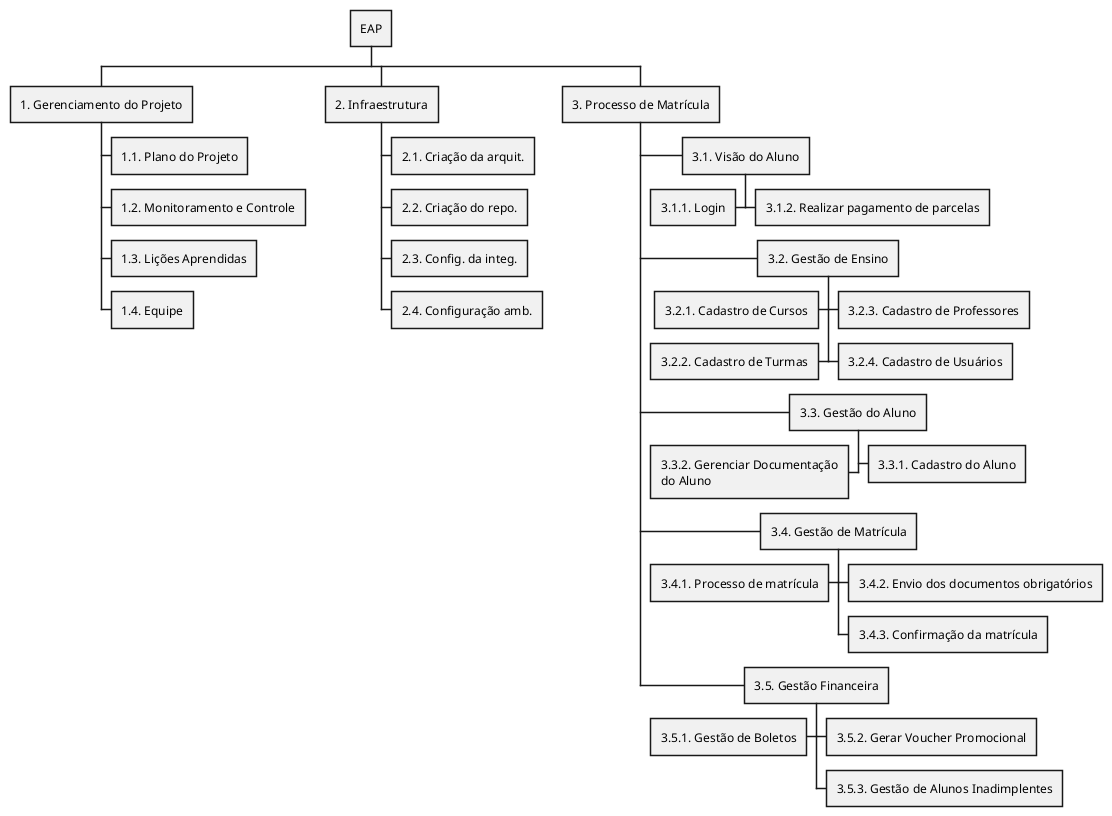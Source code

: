 @startwbs EAP

* EAP
** 1. Gerenciamento do Projeto
*** 1.1. Plano do Projeto
*** 1.2. Monitoramento e Controle
*** 1.3. Lições Aprendidas
*** 1.4. Equipe
** 2. Infraestrutura
*** 2.1. Criação da arquit.
*** 2.2. Criação do repo.
*** 2.3. Config. da integ.
*** 2.4. Configuração amb.
** 3. Processo de Matrícula
*** 3.1. Visão do Aluno
****< 3.1.1. Login
**** 3.1.2. Realizar pagamento de parcelas
*** 3.2. Gestão de Ensino
****< 3.2.1. Cadastro de Cursos
****< 3.2.2. Cadastro de Turmas
**** 3.2.3. Cadastro de Professores
**** 3.2.4. Cadastro de Usuários
*** 3.3. Gestão do Aluno
**** 3.3.1. Cadastro do Aluno
****< 3.3.2. Gerenciar Documentação\ndo Aluno
*** 3.4. Gestão de Matrícula
****< 3.4.1. Processo de matrícula
**** 3.4.2. Envio dos documentos obrigatórios
**** 3.4.3. Confirmação da matrícula
*** 3.5. Gestão Financeira
****< 3.5.1. Gestão de Boletos
**** 3.5.2. Gerar Voucher Promocional
**** 3.5.3. Gestão de Alunos Inadimplentes

@endwbs